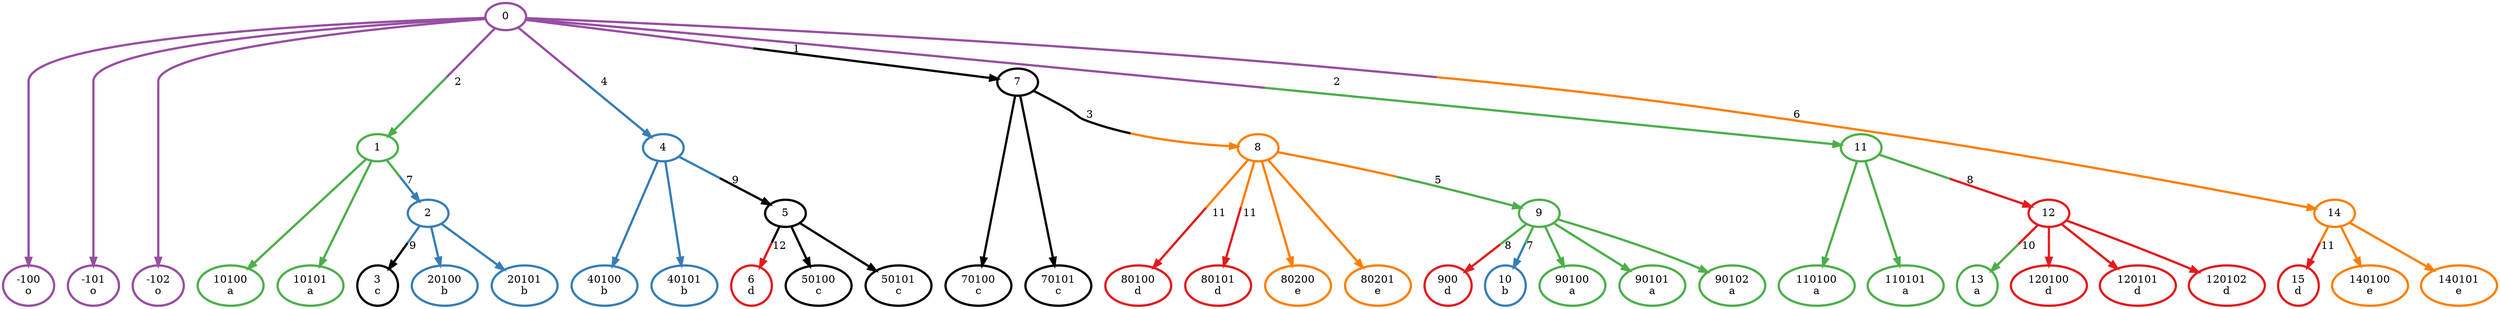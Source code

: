 digraph T {
	{
		rank=same
		0 [penwidth=3,colorscheme=set19,color=4,label="-100\no"]
		1 [penwidth=3,colorscheme=set19,color=4,label="-101\no"]
		2 [penwidth=3,colorscheme=set19,color=4,label="-102\no"]
		3 [penwidth=3,colorscheme=set19,color=3,label="10100\na"]
		4 [penwidth=3,colorscheme=set19,color=3,label="10101\na"]
		5 [penwidth=3,colorscheme=set19,color=2,label="40100\nb"]
		6 [penwidth=3,colorscheme=set19,color=2,label="40101\nb"]
		7 [penwidth=3,colorscheme=set19,color=0,label="70100\nc"]
		8 [penwidth=3,colorscheme=set19,color=0,label="70101\nc"]
		9 [penwidth=3,colorscheme=set19,color=3,label="110100\na"]
		10 [penwidth=3,colorscheme=set19,color=3,label="110101\na"]
		11 [penwidth=3,colorscheme=set19,color=1,label="15\nd"]
		12 [penwidth=3,colorscheme=set19,color=5,label="140100\ne"]
		13 [penwidth=3,colorscheme=set19,color=5,label="140101\ne"]
		14 [penwidth=3,colorscheme=set19,color=0,label="3\nc"]
		15 [penwidth=3,colorscheme=set19,color=2,label="20100\nb"]
		16 [penwidth=3,colorscheme=set19,color=2,label="20101\nb"]
		17 [penwidth=3,colorscheme=set19,color=1,label="6\nd"]
		18 [penwidth=3,colorscheme=set19,color=0,label="50100\nc"]
		19 [penwidth=3,colorscheme=set19,color=0,label="50101\nc"]
		20 [penwidth=3,colorscheme=set19,color=1,label="80100\nd"]
		21 [penwidth=3,colorscheme=set19,color=1,label="80101\nd"]
		22 [penwidth=3,colorscheme=set19,color=5,label="80200\ne"]
		23 [penwidth=3,colorscheme=set19,color=5,label="80201\ne"]
		24 [penwidth=3,colorscheme=set19,color=1,label="900\nd"]
		25 [penwidth=3,colorscheme=set19,color=2,label="10\nb"]
		26 [penwidth=3,colorscheme=set19,color=3,label="90100\na"]
		27 [penwidth=3,colorscheme=set19,color=3,label="90101\na"]
		28 [penwidth=3,colorscheme=set19,color=3,label="90102\na"]
		29 [penwidth=3,colorscheme=set19,color=3,label="13\na"]
		30 [penwidth=3,colorscheme=set19,color=1,label="120100\nd"]
		31 [penwidth=3,colorscheme=set19,color=1,label="120101\nd"]
		32 [penwidth=3,colorscheme=set19,color=1,label="120102\nd"]
	}
	33 [penwidth=3,colorscheme=set19,color=4,label="0"]
	34 [penwidth=3,colorscheme=set19,color=3,label="1"]
	35 [penwidth=3,colorscheme=set19,color=2,label="4"]
	36 [penwidth=3,colorscheme=set19,color=0,label="7"]
	37 [penwidth=3,colorscheme=set19,color=3,label="11"]
	38 [penwidth=3,colorscheme=set19,color=5,label="14"]
	39 [penwidth=3,colorscheme=set19,color=2,label="2"]
	40 [penwidth=3,colorscheme=set19,color=0,label="5"]
	41 [penwidth=3,colorscheme=set19,color=5,label="8"]
	42 [penwidth=3,colorscheme=set19,color=1,label="12"]
	43 [penwidth=3,colorscheme=set19,color=3,label="9"]
	33 -> 34 [penwidth=3,colorscheme=set19,color="4;0.5:3",label="2"]
	33 -> 35 [penwidth=3,colorscheme=set19,color="4;0.5:2",label="4"]
	33 -> 36 [penwidth=3,colorscheme=set19,color="4;0.5:0",label="1"]
	33 -> 37 [penwidth=3,colorscheme=set19,color="4;0.5:3",label="2"]
	33 -> 38 [penwidth=3,colorscheme=set19,color="4;0.5:5",label="6"]
	33 -> 0 [penwidth=3,colorscheme=set19,color="4;0.5:4"]
	33 -> 1 [penwidth=3,colorscheme=set19,color="4;0.5:4"]
	33 -> 2 [penwidth=3,colorscheme=set19,color="4;0.5:4"]
	34 -> 39 [penwidth=3,colorscheme=set19,color="3;0.5:2",label="7"]
	34 -> 3 [penwidth=3,colorscheme=set19,color="3;0.5:3"]
	34 -> 4 [penwidth=3,colorscheme=set19,color="3;0.5:3"]
	35 -> 40 [penwidth=3,colorscheme=set19,color="2;0.5:0",label="9"]
	35 -> 5 [penwidth=3,colorscheme=set19,color="2;0.5:2"]
	35 -> 6 [penwidth=3,colorscheme=set19,color="2;0.5:2"]
	36 -> 41 [penwidth=3,colorscheme=set19,color="0;0.5:5",label="3"]
	36 -> 7 [penwidth=3,colorscheme=set19,color="0;0.5:0"]
	36 -> 8 [penwidth=3,colorscheme=set19,color="0;0.5:0"]
	37 -> 42 [penwidth=3,colorscheme=set19,color="3;0.5:1",label="8"]
	37 -> 9 [penwidth=3,colorscheme=set19,color="3;0.5:3"]
	37 -> 10 [penwidth=3,colorscheme=set19,color="3;0.5:3"]
	38 -> 11 [penwidth=3,colorscheme=set19,color="5;0.5:1",label="11"]
	38 -> 12 [penwidth=3,colorscheme=set19,color="5;0.5:5"]
	38 -> 13 [penwidth=3,colorscheme=set19,color="5;0.5:5"]
	39 -> 14 [penwidth=3,colorscheme=set19,color="2;0.5:0",label="9"]
	39 -> 15 [penwidth=3,colorscheme=set19,color="2;0.5:2"]
	39 -> 16 [penwidth=3,colorscheme=set19,color="2;0.5:2"]
	40 -> 17 [penwidth=3,colorscheme=set19,color="0;0.5:1",label="12"]
	40 -> 18 [penwidth=3,colorscheme=set19,color="0;0.5:0"]
	40 -> 19 [penwidth=3,colorscheme=set19,color="0;0.5:0"]
	41 -> 43 [penwidth=3,colorscheme=set19,color="5;0.5:3",label="5"]
	41 -> 20 [penwidth=3,colorscheme=set19,color="5;0.5:1",label="11"]
	41 -> 21 [penwidth=3,colorscheme=set19,color="5;0.5:1",label="11"]
	41 -> 22 [penwidth=3,colorscheme=set19,color="5;0.5:5"]
	41 -> 23 [penwidth=3,colorscheme=set19,color="5;0.5:5"]
	42 -> 29 [penwidth=3,colorscheme=set19,color="1;0.5:3",label="10"]
	42 -> 30 [penwidth=3,colorscheme=set19,color="1;0.5:1"]
	42 -> 31 [penwidth=3,colorscheme=set19,color="1;0.5:1"]
	42 -> 32 [penwidth=3,colorscheme=set19,color="1;0.5:1"]
	43 -> 24 [penwidth=3,colorscheme=set19,color="3;0.5:1",label="8"]
	43 -> 25 [penwidth=3,colorscheme=set19,color="3;0.5:2",label="7"]
	43 -> 26 [penwidth=3,colorscheme=set19,color="3;0.5:3"]
	43 -> 27 [penwidth=3,colorscheme=set19,color="3;0.5:3"]
	43 -> 28 [penwidth=3,colorscheme=set19,color="3;0.5:3"]
}
